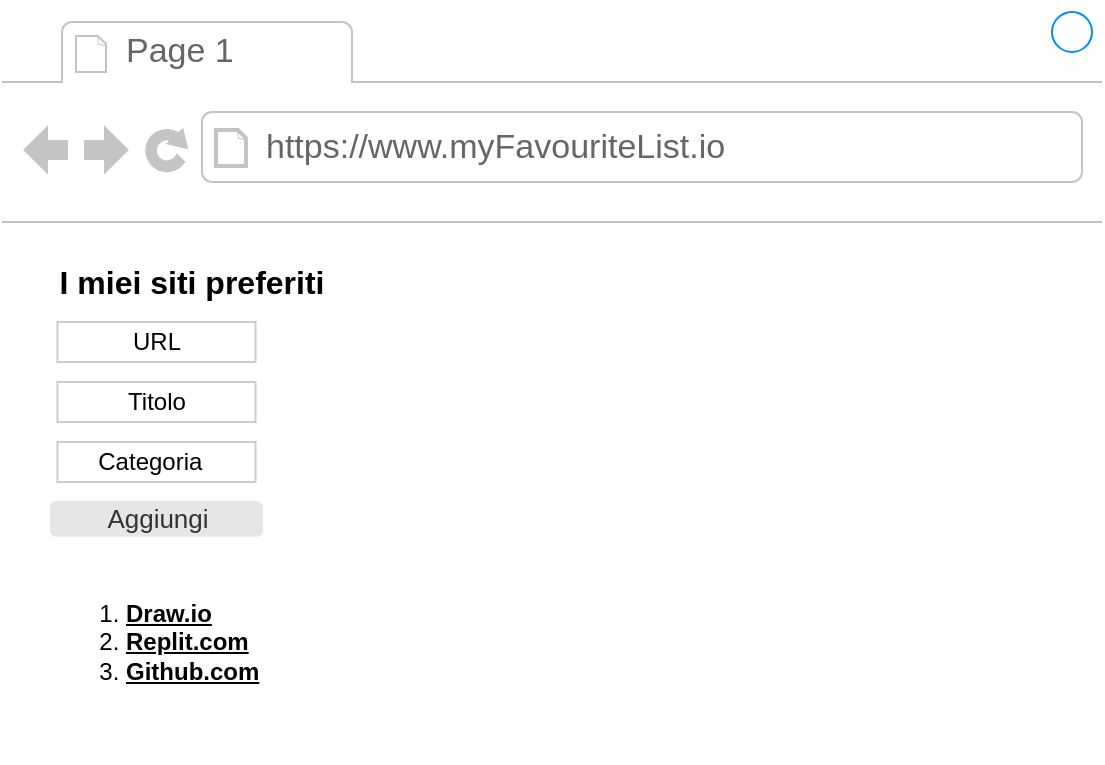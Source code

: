 <mxfile version="14.5.10" type="github">
  <diagram id="v-uDhYRSae3W1Yzc1l2Q" name="Page-1">
    <mxGraphModel dx="880" dy="503" grid="1" gridSize="10" guides="1" tooltips="1" connect="1" arrows="1" fold="1" page="1" pageScale="1" pageWidth="827" pageHeight="1169" math="0" shadow="0">
      <root>
        <mxCell id="0" />
        <mxCell id="1" parent="0" />
        <mxCell id="MeuQIqJO9rYrHFmx1Axx-1" value="" style="strokeWidth=1;shadow=0;dashed=0;align=center;html=1;shape=mxgraph.mockup.containers.browserWindow;rSize=0;strokeColor2=#008cff;strokeColor3=#c4c4c4;mainText=,;recursiveResize=0;strokeColor=#FFFFFF;fillColor=none;" parent="1" vertex="1">
          <mxGeometry x="160" y="70" width="550" height="380" as="geometry" />
        </mxCell>
        <mxCell id="MeuQIqJO9rYrHFmx1Axx-2" value="Page 1" style="strokeWidth=1;shadow=0;dashed=0;align=center;html=1;shape=mxgraph.mockup.containers.anchor;fontSize=17;fontColor=#666666;align=left;" parent="MeuQIqJO9rYrHFmx1Axx-1" vertex="1">
          <mxGeometry x="60" y="12" width="110" height="26" as="geometry" />
        </mxCell>
        <mxCell id="MeuQIqJO9rYrHFmx1Axx-3" value="https://www.myFavouriteList.io" style="strokeWidth=1;shadow=0;dashed=0;align=center;html=1;shape=mxgraph.mockup.containers.anchor;rSize=0;fontSize=17;fontColor=#666666;align=left;" parent="MeuQIqJO9rYrHFmx1Axx-1" vertex="1">
          <mxGeometry x="130" y="60" width="250" height="26" as="geometry" />
        </mxCell>
        <mxCell id="MeuQIqJO9rYrHFmx1Axx-5" value="&lt;font style=&quot;font-size: 16px&quot;&gt;&lt;b&gt;I miei siti preferiti&lt;/b&gt;&lt;/font&gt;" style="text;html=1;strokeColor=none;fillColor=none;align=center;verticalAlign=middle;whiteSpace=wrap;rounded=0;" parent="MeuQIqJO9rYrHFmx1Axx-1" vertex="1">
          <mxGeometry x="20" y="130" width="150" height="20" as="geometry" />
        </mxCell>
        <mxCell id="MeuQIqJO9rYrHFmx1Axx-9" value="URL" style="text;html=1;fillColor=none;align=center;verticalAlign=middle;whiteSpace=wrap;rounded=0;glass=0;shadow=0;sketch=0;strokeColor=#CCCCCC;" parent="MeuQIqJO9rYrHFmx1Axx-1" vertex="1">
          <mxGeometry x="27.75" y="160" width="99" height="20" as="geometry" />
        </mxCell>
        <mxCell id="MeuQIqJO9rYrHFmx1Axx-10" value="Titolo" style="text;html=1;fillColor=none;align=center;verticalAlign=middle;whiteSpace=wrap;rounded=0;glass=0;shadow=0;sketch=0;strokeColor=#CCCCCC;" parent="MeuQIqJO9rYrHFmx1Axx-1" vertex="1">
          <mxGeometry x="27.75" y="190" width="99" height="20" as="geometry" />
        </mxCell>
        <mxCell id="MeuQIqJO9rYrHFmx1Axx-11" value="Categoria&amp;nbsp;&amp;nbsp;" style="text;html=1;fillColor=none;align=center;verticalAlign=middle;whiteSpace=wrap;rounded=0;glass=0;shadow=0;sketch=0;strokeColor=#CCCCCC;" parent="MeuQIqJO9rYrHFmx1Axx-1" vertex="1">
          <mxGeometry x="27.75" y="220" width="99" height="20" as="geometry" />
        </mxCell>
        <mxCell id="ULGZgqY4MlDA-tGkrJFL-10" value="Aggiungi" style="rounded=1;html=1;shadow=0;dashed=0;whiteSpace=wrap;fontSize=13;fillColor=#E6E6E6;align=center;strokeColor=#E6E6E6;fontColor=#333333;" vertex="1" parent="MeuQIqJO9rYrHFmx1Axx-1">
          <mxGeometry x="24.5" y="250" width="105.5" height="16.88" as="geometry" />
        </mxCell>
        <mxCell id="ULGZgqY4MlDA-tGkrJFL-11" value="&lt;ol&gt;&lt;li&gt;&lt;u&gt;&lt;b&gt;Draw.io&lt;/b&gt;&lt;/u&gt;&lt;/li&gt;&lt;li&gt;&lt;u&gt;&lt;b&gt;Replit.com&lt;/b&gt;&lt;/u&gt;&lt;/li&gt;&lt;li&gt;&lt;u&gt;&lt;b&gt;Github.com&lt;/b&gt;&lt;/u&gt;&lt;/li&gt;&lt;/ol&gt;" style="text;strokeColor=none;fillColor=none;html=1;whiteSpace=wrap;verticalAlign=middle;overflow=hidden;" vertex="1" parent="MeuQIqJO9rYrHFmx1Axx-1">
          <mxGeometry x="20" y="280" width="130" height="80" as="geometry" />
        </mxCell>
      </root>
    </mxGraphModel>
  </diagram>
</mxfile>
